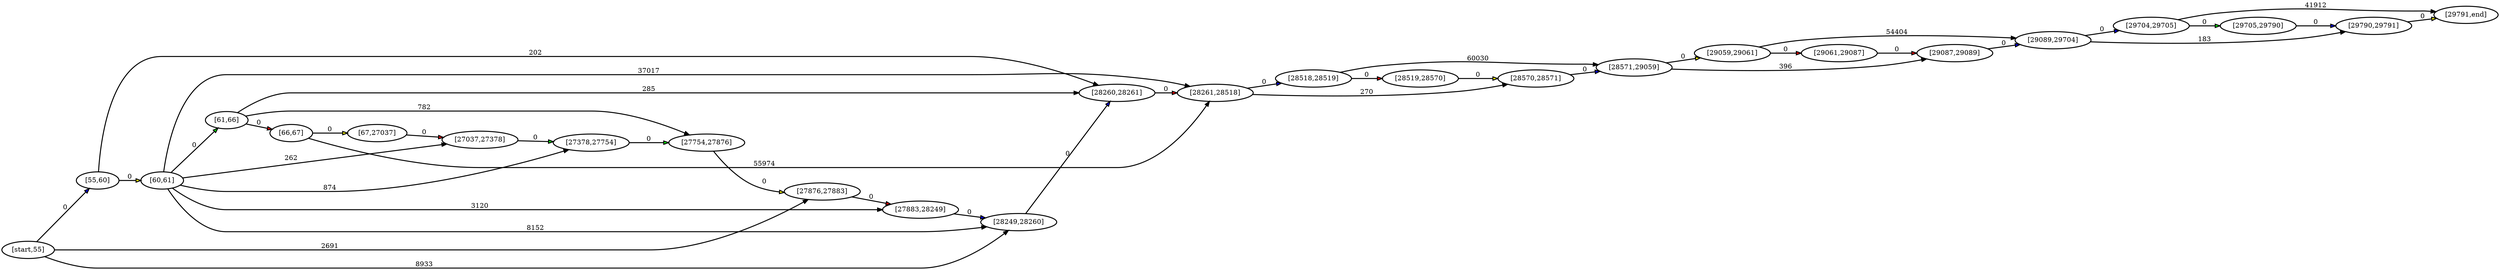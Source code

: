 digraph N {
	overlap="false"
	rankdir="LR"
	0 [label="[start,55]", style="bold"];
	1 [label="[55,60]", style="bold"];
	2 [label="[60,61]", style="bold"];
	3 [label="[61,66]", style="bold"];
	4 [label="[66,67]", style="bold"];
	5 [label="[67,27037]", style="bold"];
	6 [label="[27037,27378]", style="bold"];
	7 [label="[27378,27754]", style="bold"];
	8 [label="[27754,27876]", style="bold"];
	9 [label="[27876,27883]", style="bold"];
	10 [label="[27883,28249]", style="bold"];
	11 [label="[28249,28260]", style="bold"];
	12 [label="[28260,28261]", style="bold"];
	13 [label="[28261,28518]", style="bold"];
	14 [label="[28518,28519]", style="bold"];
	15 [label="[28519,28570]", style="bold"];
	16 [label="[28570,28571]", style="bold"];
	17 [label="[28571,29059]", style="bold"];
	18 [label="[29059,29061]", style="bold"];
	19 [label="[29061,29087]", style="bold"];
	20 [label="[29087,29089]", style="bold"];
	21 [label="[29089,29704]", style="bold"];
	22 [label="[29704,29705]", style="bold"];
	23 [label="[29705,29790]", style="bold"];
	24 [label="[29790,29791]", style="bold"];
	25 [label="[29791,end]", style="bold"];
	0 -> 9 [label="2691", fillcolor=black, style="bold"];
	0 -> 11 [label="8933", fillcolor=black, style="bold"];
	1 -> 12 [label="202", fillcolor=black, style="bold"];
	2 -> 6 [label="262", fillcolor=black, style="bold"];
	2 -> 7 [label="874", fillcolor=black, style="bold"];
	2 -> 10 [label="3120", fillcolor=black, style="bold"];
	2 -> 11 [label="8152", fillcolor=black, style="bold"];
	2 -> 13 [label="37017", fillcolor=black, style="bold"];
	3 -> 8 [label="782", fillcolor=black, style="bold"];
	3 -> 12 [label="285", fillcolor=black, style="bold"];
	4 -> 13 [label="55974", fillcolor=black, style="bold"];
	13 -> 16 [label="270", fillcolor=black, style="bold"];
	14 -> 17 [label="60030", fillcolor=black, style="bold"];
	17 -> 20 [label="396", fillcolor=black, style="bold"];
	18 -> 21 [label="54404", fillcolor=black, style="bold"];
	21 -> 24 [label="183", fillcolor=black, style="bold"];
	22 -> 25 [label="41912", fillcolor=black, style="bold"];
	3 -> 4 [label="0", fillcolor=red, style="bold"];
	4 -> 5 [label="0", fillcolor=yellow, style="bold"];
	17 -> 18 [label="0", fillcolor=yellow, style="bold"];
	18 -> 19 [label="0", fillcolor=red, style="bold"];
	21 -> 22 [label="0", fillcolor=blue, style="bold"];
	22 -> 23 [label="0", fillcolor=green, style="bold"];
	10 -> 11 [label="0", fillcolor=blue, style="bold"];
	15 -> 16 [label="0", fillcolor=yellow, style="bold"];
	16 -> 17 [label="0", fillcolor=blue, style="bold"];
	5 -> 6 [label="0", fillcolor=red, style="bold"];
	23 -> 24 [label="0", fillcolor=blue, style="bold"];
	19 -> 20 [label="0", fillcolor=red, style="bold"];
	24 -> 25 [label="0", fillcolor=yellow, style="bold"];
	20 -> 21 [label="0", fillcolor=blue, style="bold"];
	8 -> 9 [label="0", fillcolor=yellow, style="bold"];
	11 -> 12 [label="0", fillcolor=blue, style="bold"];
	12 -> 13 [label="0", fillcolor=red, style="bold"];
	13 -> 14 [label="0", fillcolor=blue, style="bold"];
	14 -> 15 [label="0", fillcolor=red, style="bold"];
	7 -> 8 [label="0", fillcolor=green, style="bold"];
	9 -> 10 [label="0", fillcolor=red, style="bold"];
	6 -> 7 [label="0", fillcolor=green, style="bold"];
	0 -> 1 [label="0", fillcolor=blue, style="bold"];
	1 -> 2 [label="0", fillcolor=yellow, style="bold"];
	2 -> 3 [label="0", fillcolor=green, style="bold"];
}